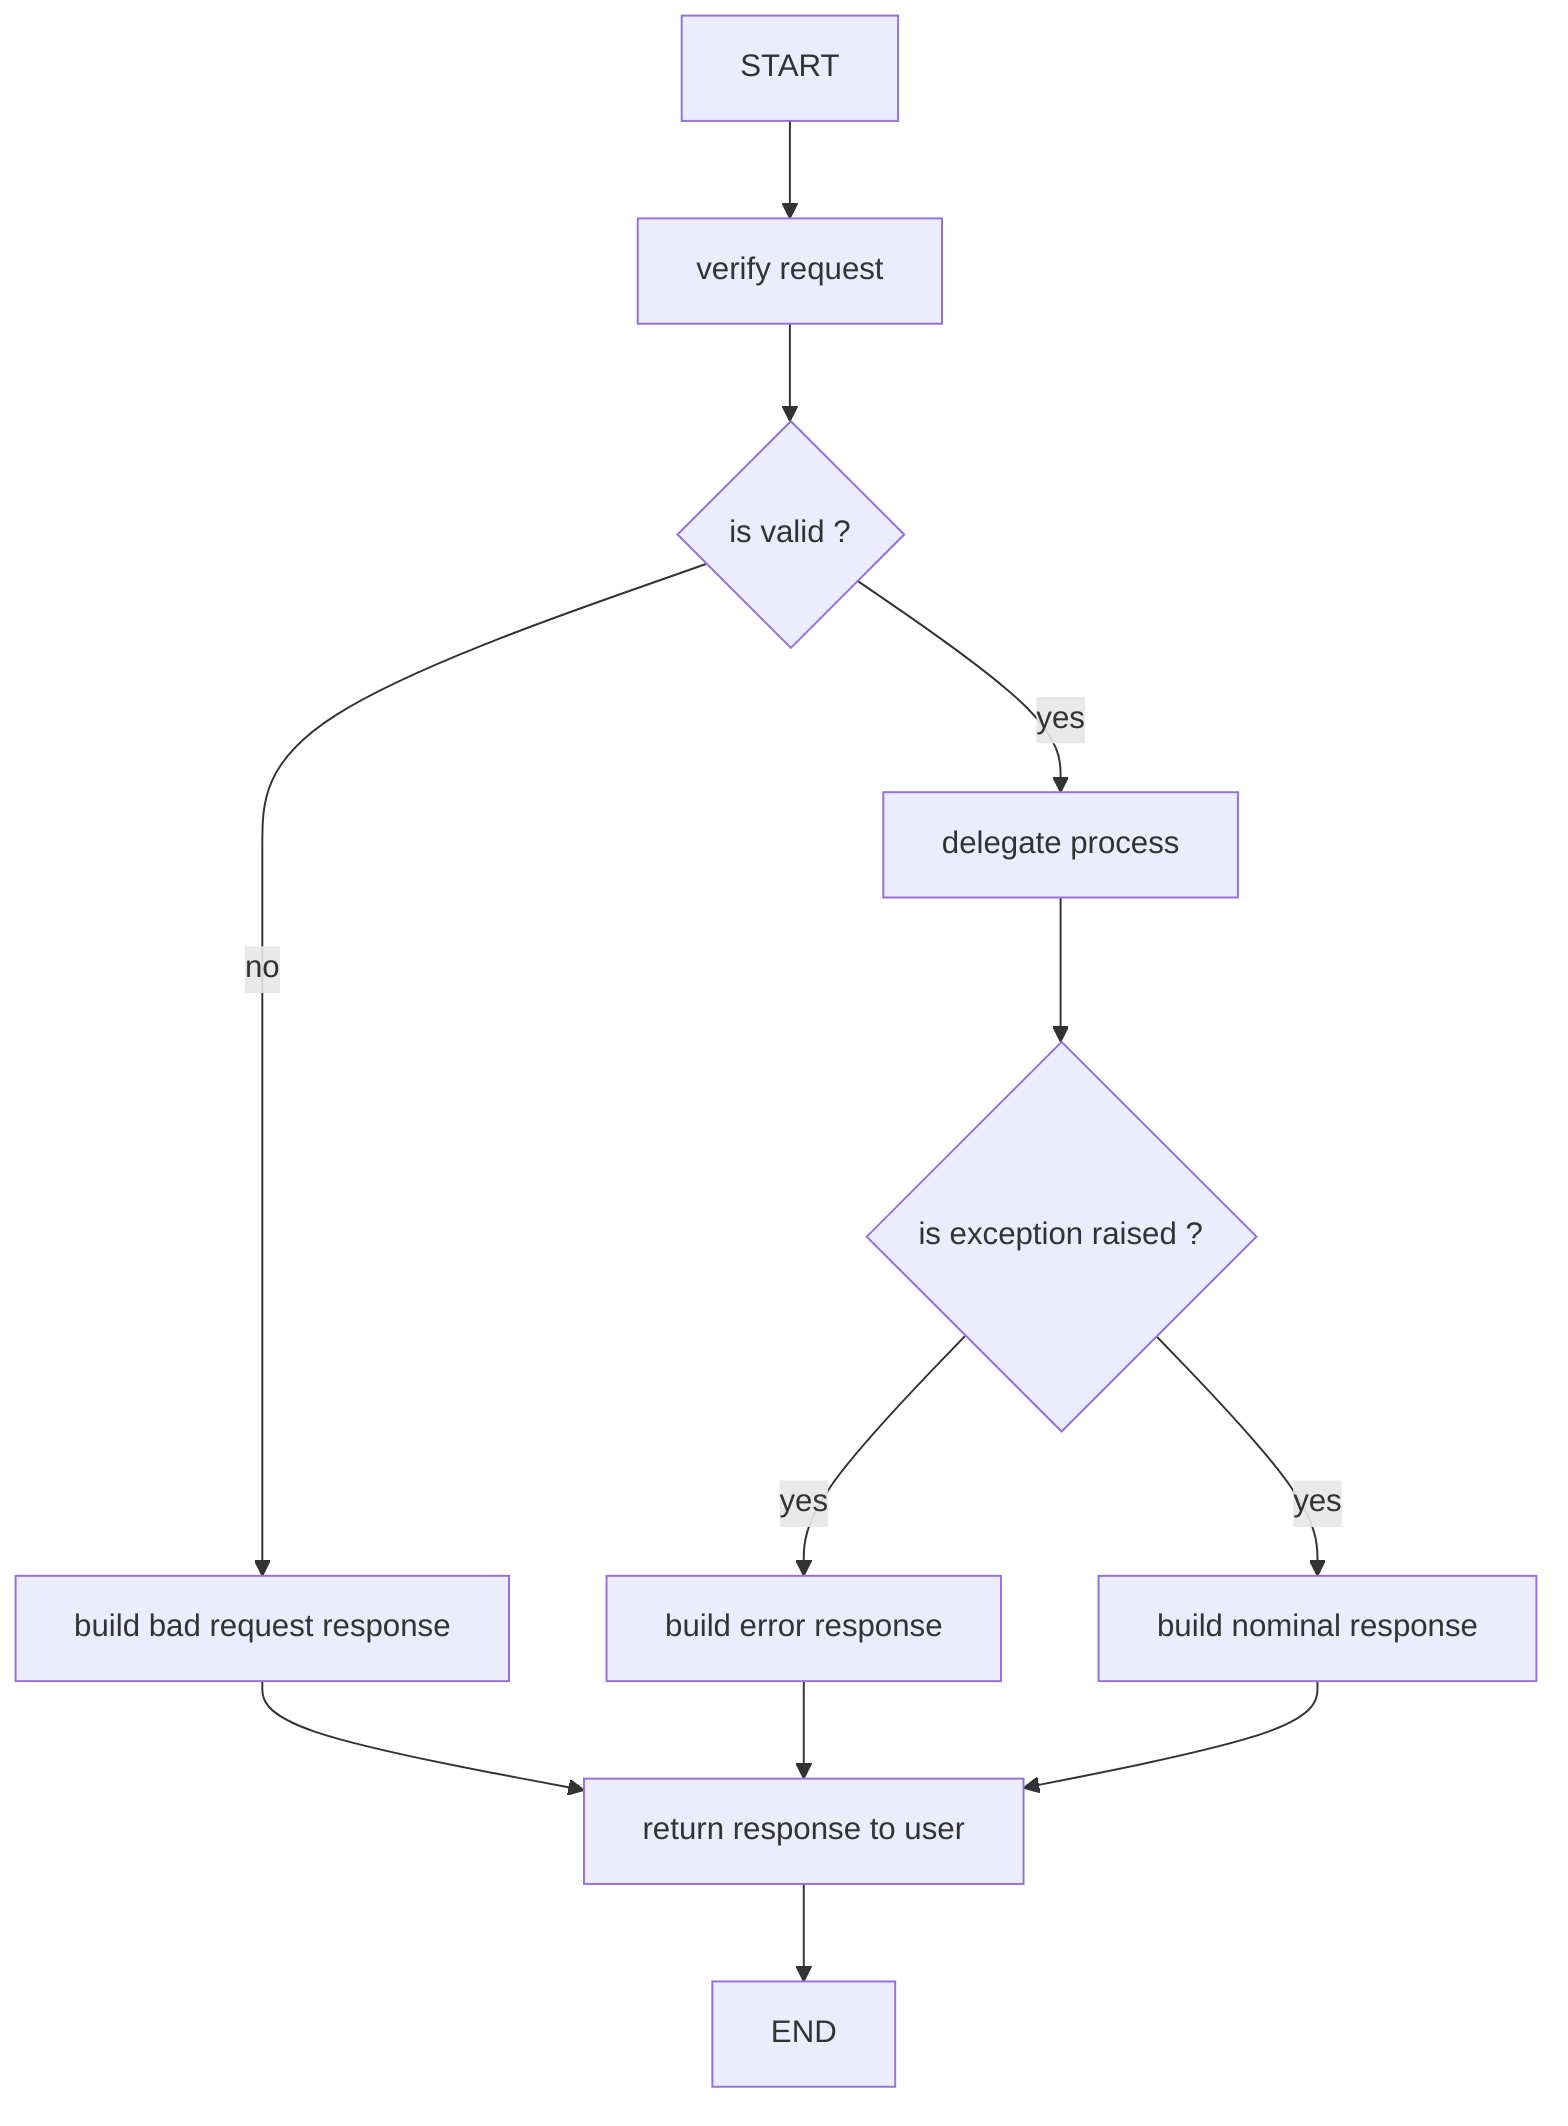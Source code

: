 flowchart

    START

    verify[verify request]
    is-valid{is valid ?}
    bad-request[build bad request response]
    process[delegate process]
    has-failed{is exception raised ?}
    error-response[build error response]
    nominal-response[build nominal response]
    return[return response to user]

    START --> verify --> is-valid
    is-valid -->|no| bad-request --> return
    is-valid -->|yes| process --> has-failed

    has-failed -->|yes| error-response --> return
    has-failed -->|yes| nominal-response --> return

    return --> END